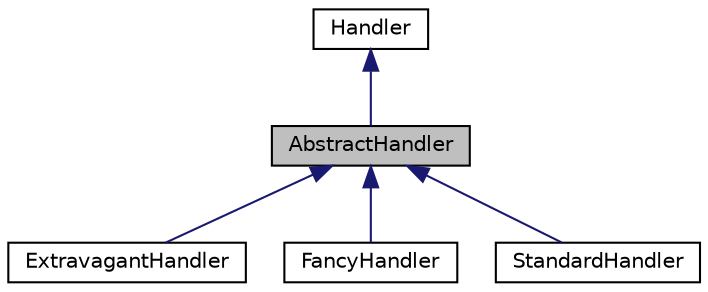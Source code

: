 digraph "AbstractHandler"
{
 // LATEX_PDF_SIZE
  edge [fontname="Helvetica",fontsize="10",labelfontname="Helvetica",labelfontsize="10"];
  node [fontname="Helvetica",fontsize="10",shape=record];
  Node1 [label="AbstractHandler",height=0.2,width=0.4,color="black", fillcolor="grey75", style="filled", fontcolor="black",tooltip="This class inherits from the Handler class and is an abstract handler that will be used to chain hand..."];
  Node2 -> Node1 [dir="back",color="midnightblue",fontsize="10",style="solid",fontname="Helvetica"];
  Node2 [label="Handler",height=0.2,width=0.4,color="black", fillcolor="white", style="filled",URL="$classHandler.html",tooltip="this class is the base class for the handler classes"];
  Node1 -> Node3 [dir="back",color="midnightblue",fontsize="10",style="solid",fontname="Helvetica"];
  Node3 [label="ExtravagantHandler",height=0.2,width=0.4,color="black", fillcolor="white", style="filled",URL="$classExtravagantHandler.html",tooltip="this class handles rides with extravagant entities"];
  Node1 -> Node4 [dir="back",color="midnightblue",fontsize="10",style="solid",fontname="Helvetica"];
  Node4 [label="FancyHandler",height=0.2,width=0.4,color="black", fillcolor="white", style="filled",URL="$classFancyHandler.html",tooltip="this class handles rides with fancy entities"];
  Node1 -> Node5 [dir="back",color="midnightblue",fontsize="10",style="solid",fontname="Helvetica"];
  Node5 [label="StandardHandler",height=0.2,width=0.4,color="black", fillcolor="white", style="filled",URL="$classStandardHandler.html",tooltip="This class handles rides with standard entities."];
}
